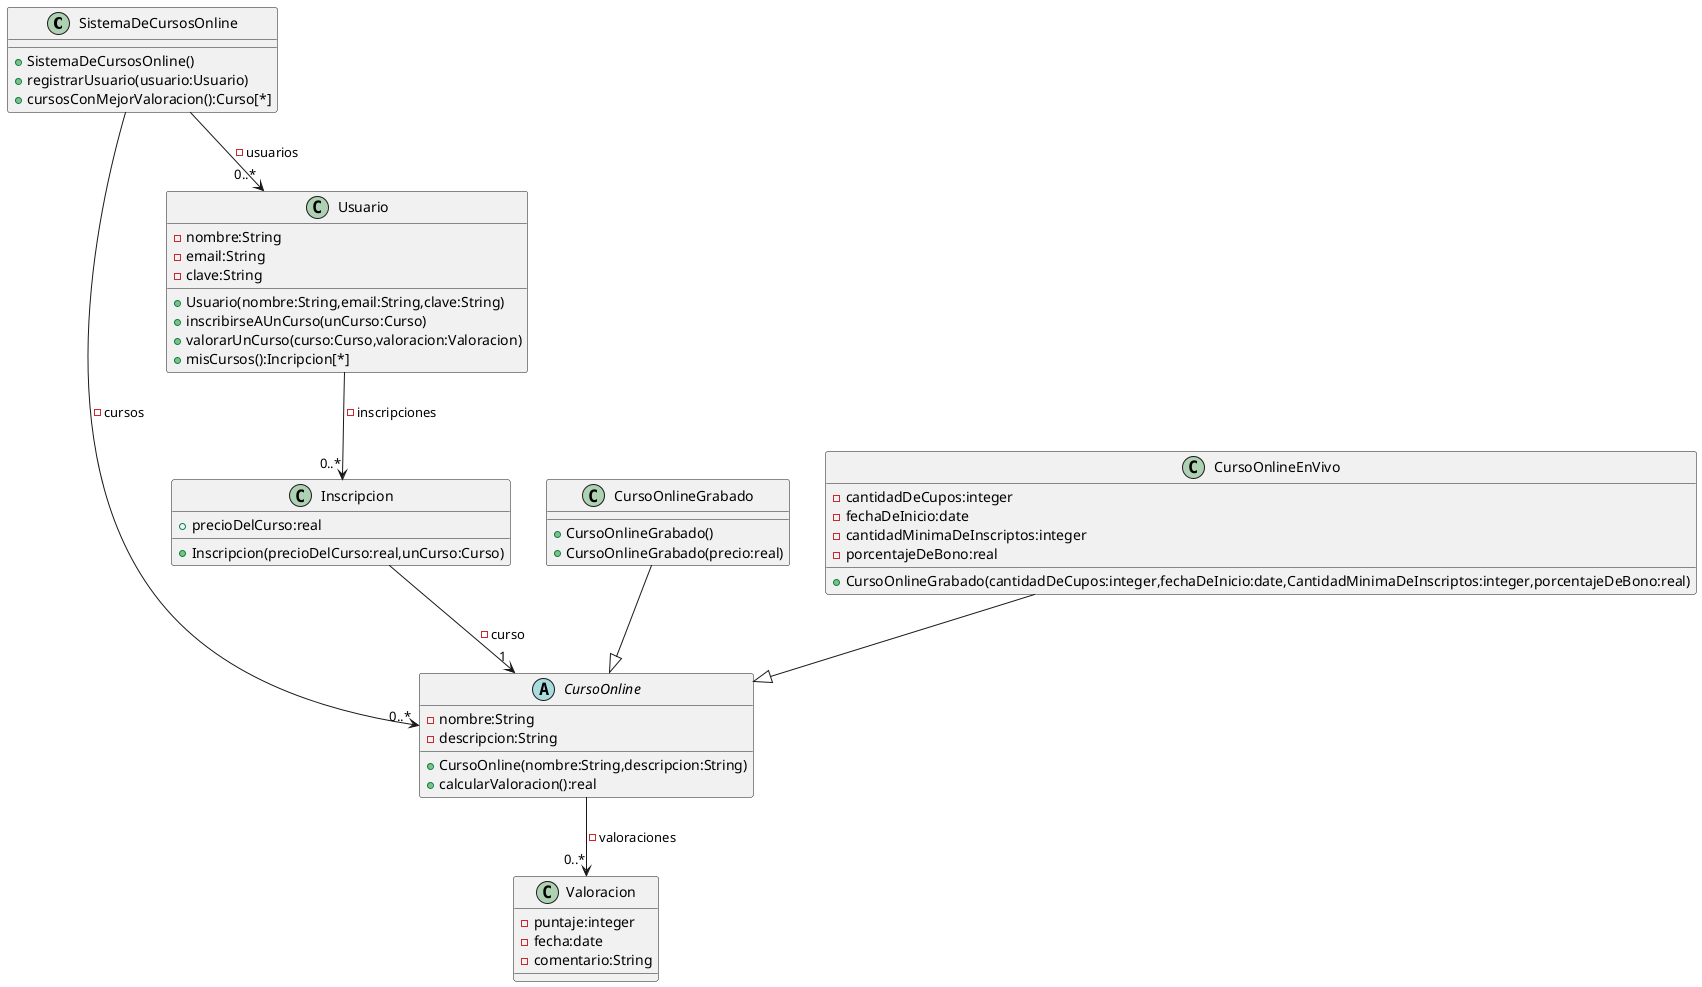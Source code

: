 @startuml SistemaDeCursosOnline
class SistemaDeCursosOnline{
    +SistemaDeCursosOnline()
    +registrarUsuario(usuario:Usuario)
    +cursosConMejorValoracion():Curso[*]
}
SistemaDeCursosOnline-->"0..*"CursoOnline:-cursos
SistemaDeCursosOnline-->"0..*"Usuario:-usuarios
abstract class CursoOnline{
    -nombre:String
    -descripcion:String
    +CursoOnline(nombre:String,descripcion:String)
    +calcularValoracion():real
}
CursoOnline --> "0..*"Valoracion:-valoraciones
class CursoOnlineGrabado{
    +CursoOnlineGrabado()
    +CursoOnlineGrabado(precio:real)
}
CursoOnlineGrabado--|>CursoOnline
class CursoOnlineEnVivo{
    -cantidadDeCupos:integer
    -fechaDeInicio:date
    -cantidadMinimaDeInscriptos:integer
    -porcentajeDeBono:real
    +CursoOnlineGrabado(cantidadDeCupos:integer,fechaDeInicio:date,CantidadMinimaDeInscriptos:integer,porcentajeDeBono:real)
}
CursoOnlineEnVivo--|> CursoOnline

class Valoracion{
    -puntaje:integer
    -fecha:date
    -comentario:String
}
class Inscripcion{
    +precioDelCurso:real
    +Inscripcion(precioDelCurso:real,unCurso:Curso)
}
Inscripcion --> "1"CursoOnline:-curso
class Usuario{
    -nombre:String
    -email:String
    -clave:String
    +Usuario(nombre:String,email:String,clave:String)
    +inscribirseAUnCurso(unCurso:Curso)
    +valorarUnCurso(curso:Curso,valoracion:Valoracion)
    +misCursos():Incripcion[*]
}
Usuario --> "0..*"Inscripcion:-inscripciones
@enduml
